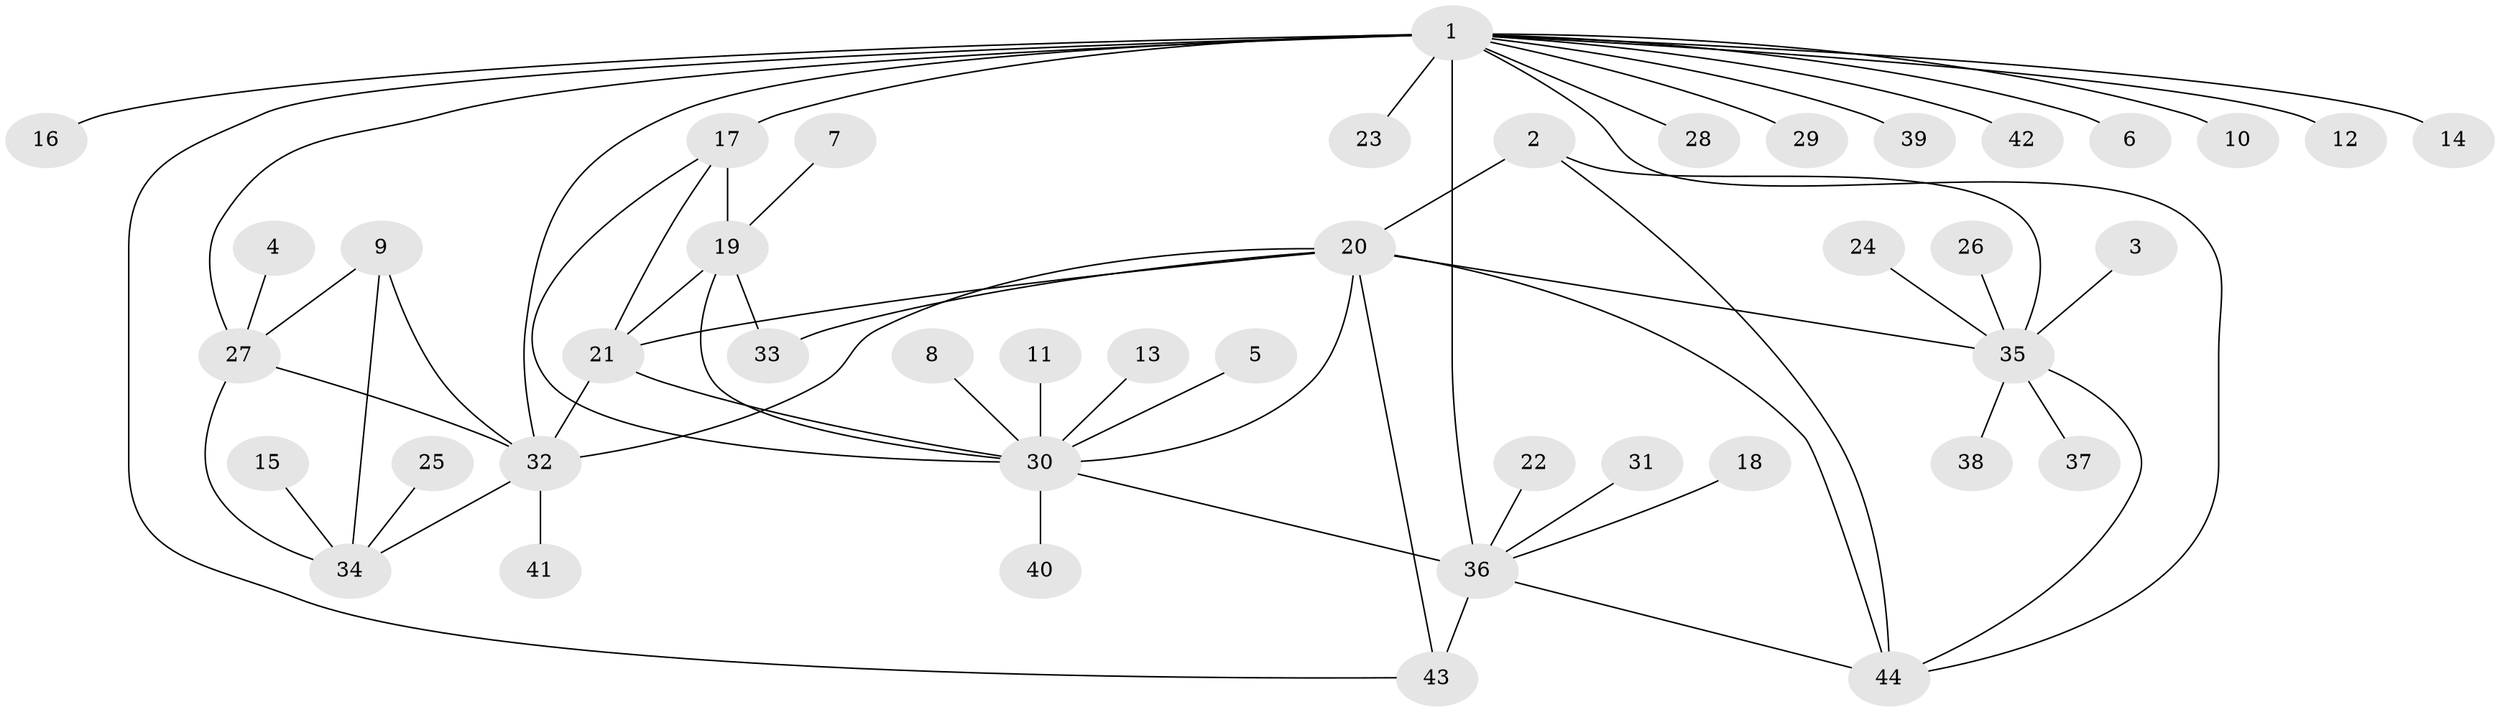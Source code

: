 // original degree distribution, {8: 0.07058823529411765, 6: 0.023529411764705882, 7: 0.058823529411764705, 5: 0.023529411764705882, 4: 0.03529411764705882, 11: 0.011764705882352941, 3: 0.047058823529411764, 9: 0.011764705882352941, 1: 0.5764705882352941, 2: 0.1411764705882353}
// Generated by graph-tools (version 1.1) at 2025/50/03/09/25 03:50:34]
// undirected, 44 vertices, 62 edges
graph export_dot {
graph [start="1"]
  node [color=gray90,style=filled];
  1;
  2;
  3;
  4;
  5;
  6;
  7;
  8;
  9;
  10;
  11;
  12;
  13;
  14;
  15;
  16;
  17;
  18;
  19;
  20;
  21;
  22;
  23;
  24;
  25;
  26;
  27;
  28;
  29;
  30;
  31;
  32;
  33;
  34;
  35;
  36;
  37;
  38;
  39;
  40;
  41;
  42;
  43;
  44;
  1 -- 6 [weight=1.0];
  1 -- 10 [weight=1.0];
  1 -- 12 [weight=1.0];
  1 -- 14 [weight=2.0];
  1 -- 16 [weight=1.0];
  1 -- 17 [weight=3.0];
  1 -- 23 [weight=1.0];
  1 -- 27 [weight=2.0];
  1 -- 28 [weight=1.0];
  1 -- 29 [weight=1.0];
  1 -- 32 [weight=1.0];
  1 -- 36 [weight=2.0];
  1 -- 39 [weight=1.0];
  1 -- 42 [weight=1.0];
  1 -- 43 [weight=1.0];
  1 -- 44 [weight=1.0];
  2 -- 20 [weight=1.0];
  2 -- 35 [weight=1.0];
  2 -- 44 [weight=1.0];
  3 -- 35 [weight=1.0];
  4 -- 27 [weight=1.0];
  5 -- 30 [weight=1.0];
  7 -- 19 [weight=1.0];
  8 -- 30 [weight=1.0];
  9 -- 27 [weight=1.0];
  9 -- 32 [weight=1.0];
  9 -- 34 [weight=1.0];
  11 -- 30 [weight=1.0];
  13 -- 30 [weight=1.0];
  15 -- 34 [weight=1.0];
  17 -- 19 [weight=2.0];
  17 -- 21 [weight=1.0];
  17 -- 30 [weight=1.0];
  18 -- 36 [weight=1.0];
  19 -- 21 [weight=1.0];
  19 -- 30 [weight=1.0];
  19 -- 33 [weight=1.0];
  20 -- 21 [weight=1.0];
  20 -- 30 [weight=1.0];
  20 -- 32 [weight=1.0];
  20 -- 33 [weight=1.0];
  20 -- 35 [weight=1.0];
  20 -- 43 [weight=1.0];
  20 -- 44 [weight=1.0];
  21 -- 30 [weight=1.0];
  21 -- 32 [weight=1.0];
  22 -- 36 [weight=1.0];
  24 -- 35 [weight=1.0];
  25 -- 34 [weight=1.0];
  26 -- 35 [weight=1.0];
  27 -- 32 [weight=1.0];
  27 -- 34 [weight=1.0];
  30 -- 36 [weight=1.0];
  30 -- 40 [weight=1.0];
  31 -- 36 [weight=1.0];
  32 -- 34 [weight=1.0];
  32 -- 41 [weight=1.0];
  35 -- 37 [weight=1.0];
  35 -- 38 [weight=1.0];
  35 -- 44 [weight=1.0];
  36 -- 43 [weight=2.0];
  36 -- 44 [weight=1.0];
}
